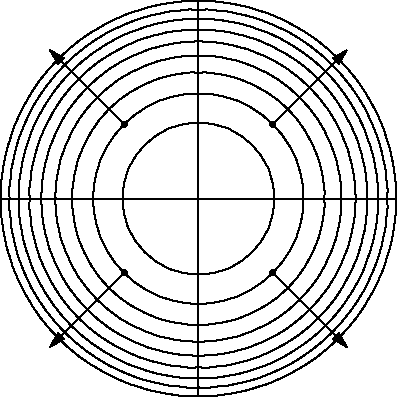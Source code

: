 size(7cm,7cm);
import contour;
import graph;

xaxis();
yaxis();

real f(real x, real y) {return exp(x^2+y^2)+4;}

int n=10;
real[] c=new real[n];
for(int i=0; i < n; ++i) c[i]=(5+i/(10));

draw(contour(f,(-4,-4),(4,4),c));

draw((0.3,0.3)--(0.6,0.6),Arrow);
draw((0.3,-0.3)--(0.6,-0.6),Arrow);
draw((-0.3,0.3)--(-0.6,0.6),Arrow);
draw((-0.3,-0.3)--(-0.6,-0.6),Arrow);

dot((0.3,0.3));
dot((0.3,-0.3));
dot((-0.3,0.3));
dot((-0.3,-0.3));
